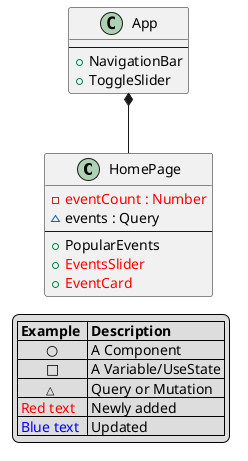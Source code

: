 @startuml FrontEndClassDiagram
class HomePage {
    - <color:red>eventCount : Number
    ~ events : Query 
    --
    + PopularEvents
    + <color:red>EventsSlider
    + <color:red>EventCard
}

class App {
    --
    + NavigationBar
    + ToggleSlider
}


App*-- HomePage    
legend
    |= Example  |= Description |
    |        ○ | A Component |
    |        □ | A Variable/UseState |
    |        <size:11>△ | Query or Mutation |
    |<color:red> Red text | Newly added|
    |<color:blue> Blue text | Updated |
endlegend
@enduml
class CalendarPage {
}
class EventPage {
}
class AddEventPage {
}
class VerifyPage {
}
class AccountPage {
}
class LoginPage {
    }
